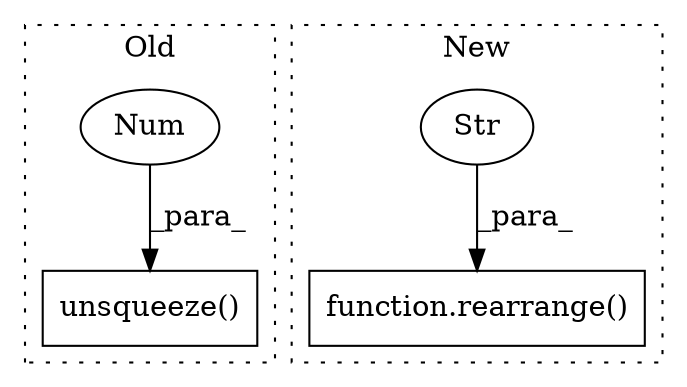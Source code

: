 digraph G {
subgraph cluster0 {
1 [label="unsqueeze()" a="75" s="11652,11668" l="15,1" shape="box"];
4 [label="Num" a="76" s="11667" l="1" shape="ellipse"];
label = "Old";
style="dotted";
}
subgraph cluster1 {
2 [label="function.rearrange()" a="75" s="13975,14005" l="10,1" shape="box"];
3 [label="Str" a="66" s="13991" l="14" shape="ellipse"];
label = "New";
style="dotted";
}
3 -> 2 [label="_para_"];
4 -> 1 [label="_para_"];
}
